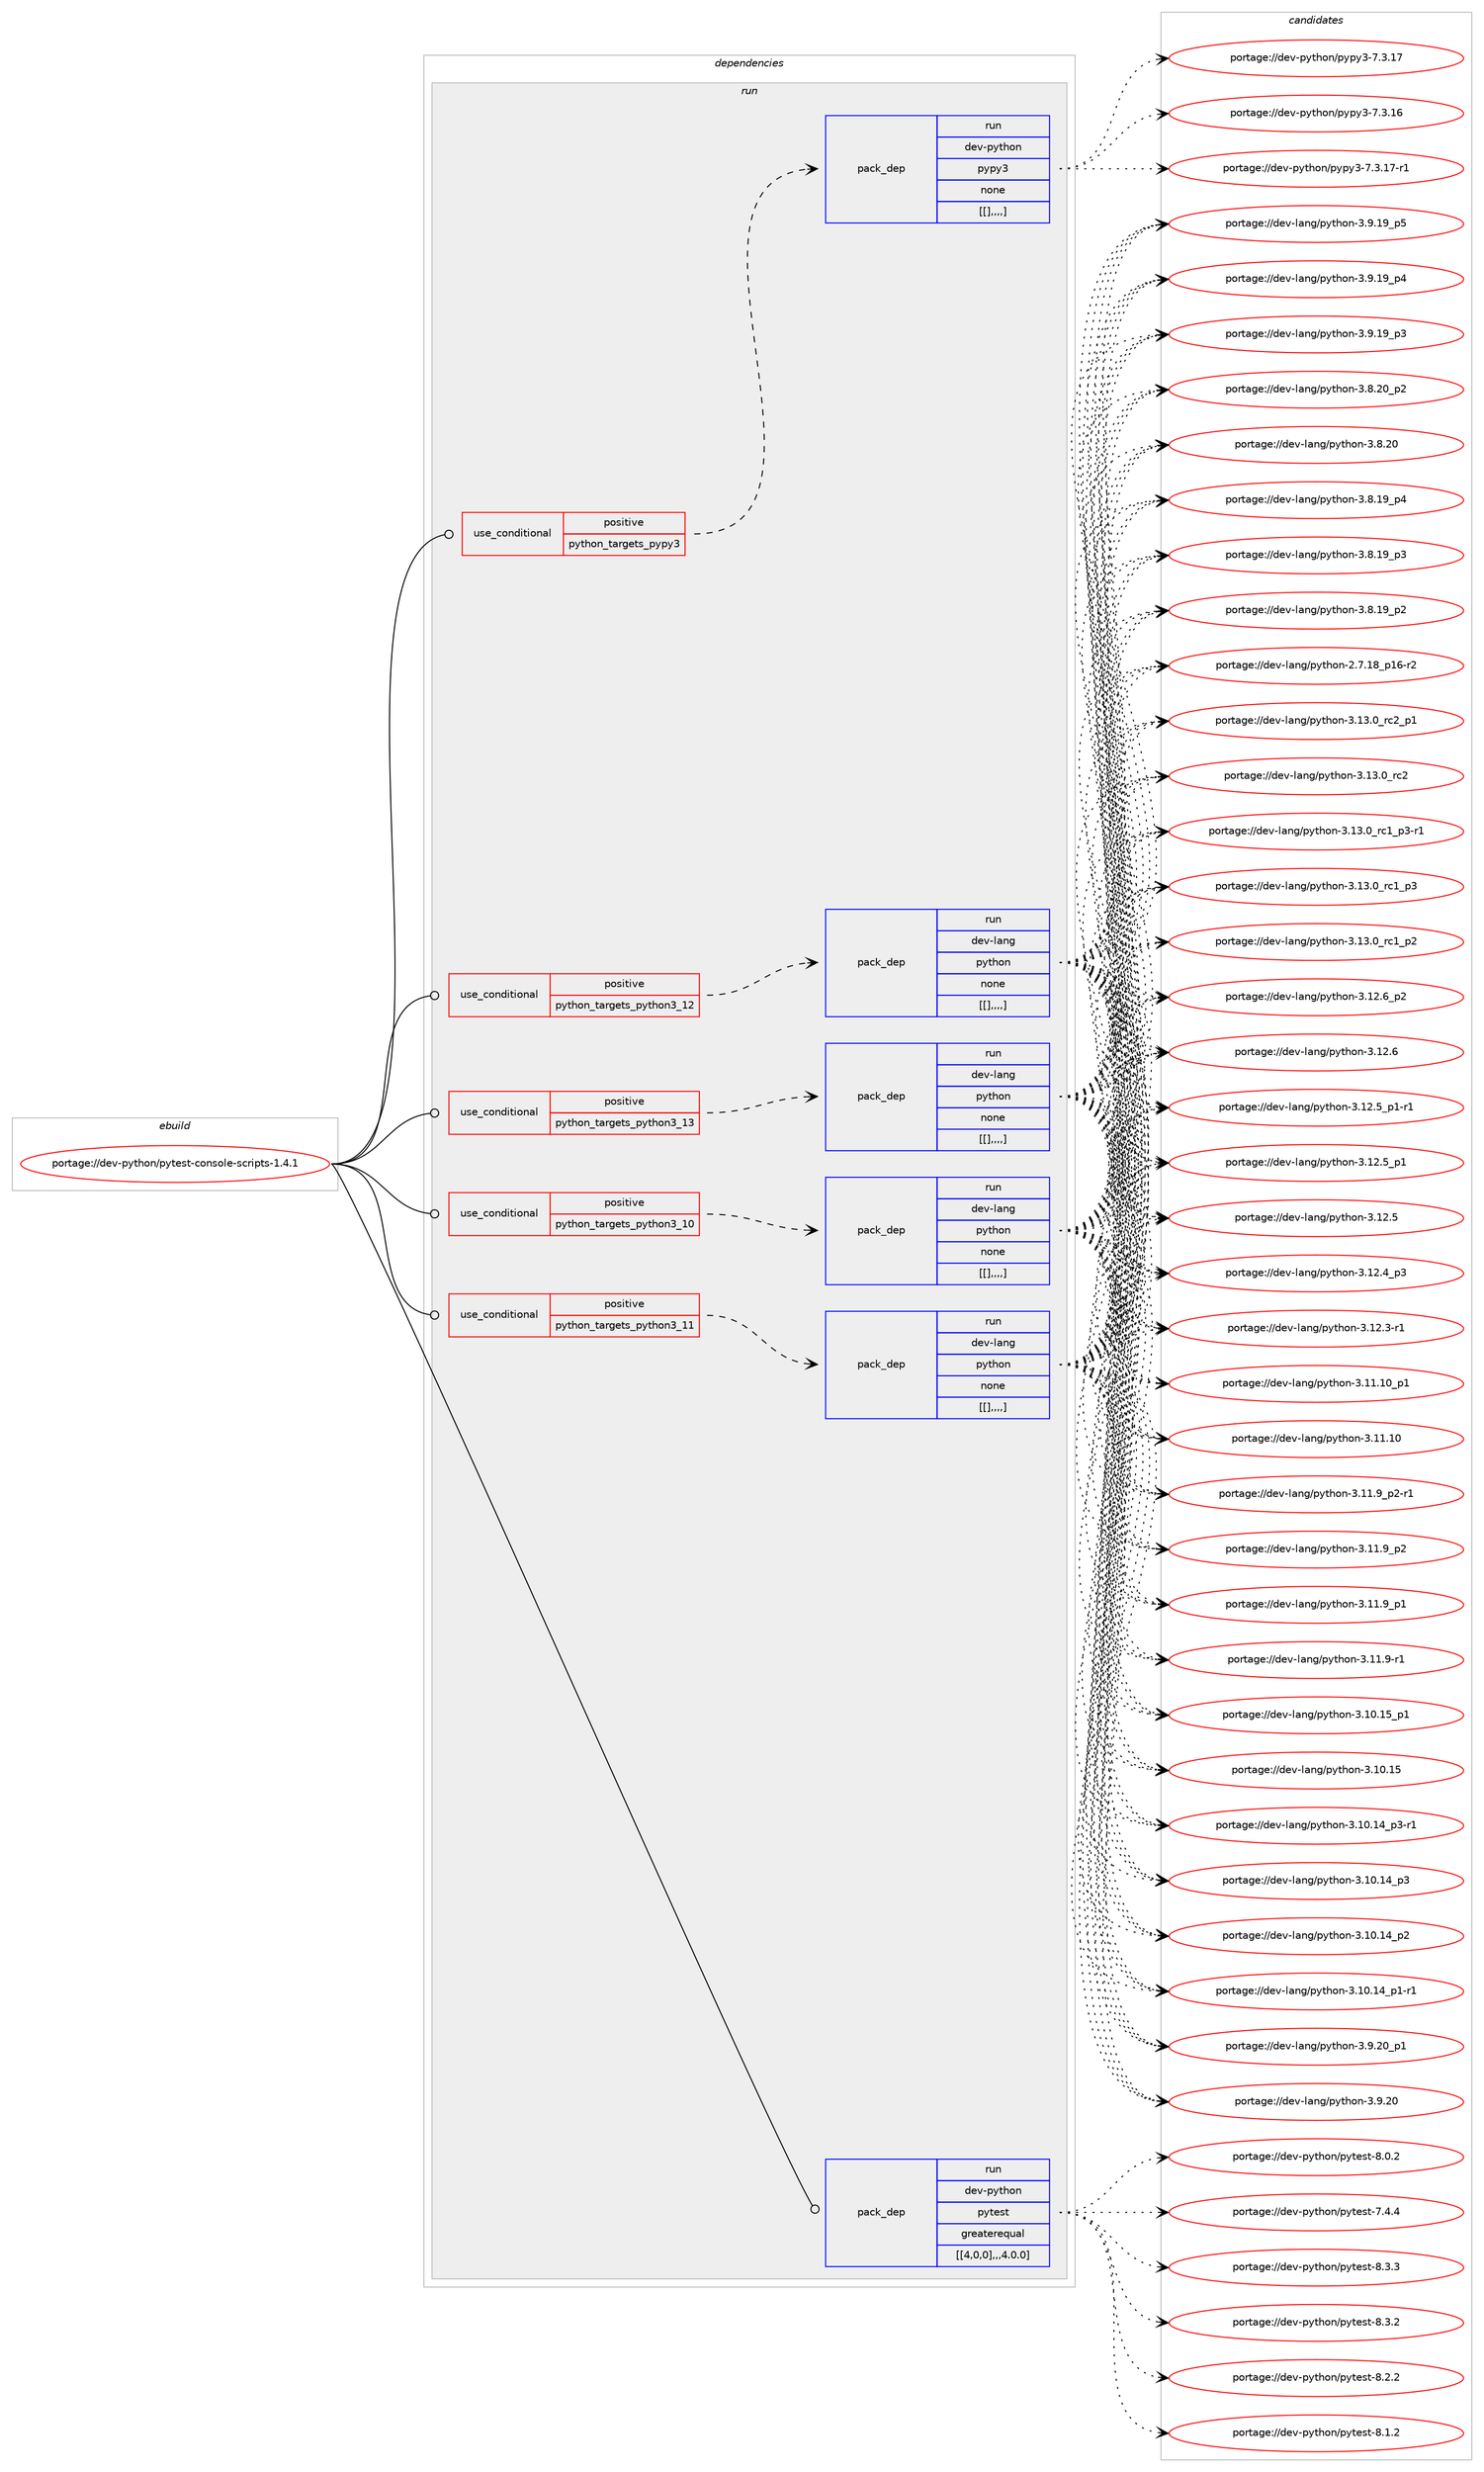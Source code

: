 digraph prolog {

# *************
# Graph options
# *************

newrank=true;
concentrate=true;
compound=true;
graph [rankdir=LR,fontname=Helvetica,fontsize=10,ranksep=1.5];#, ranksep=2.5, nodesep=0.2];
edge  [arrowhead=vee];
node  [fontname=Helvetica,fontsize=10];

# **********
# The ebuild
# **********

subgraph cluster_leftcol {
color=gray;
label=<<i>ebuild</i>>;
id [label="portage://dev-python/pytest-console-scripts-1.4.1", color=red, width=4, href="../dev-python/pytest-console-scripts-1.4.1.svg"];
}

# ****************
# The dependencies
# ****************

subgraph cluster_midcol {
color=gray;
label=<<i>dependencies</i>>;
subgraph cluster_compile {
fillcolor="#eeeeee";
style=filled;
label=<<i>compile</i>>;
}
subgraph cluster_compileandrun {
fillcolor="#eeeeee";
style=filled;
label=<<i>compile and run</i>>;
}
subgraph cluster_run {
fillcolor="#eeeeee";
style=filled;
label=<<i>run</i>>;
subgraph cond39466 {
dependency161910 [label=<<TABLE BORDER="0" CELLBORDER="1" CELLSPACING="0" CELLPADDING="4"><TR><TD ROWSPAN="3" CELLPADDING="10">use_conditional</TD></TR><TR><TD>positive</TD></TR><TR><TD>python_targets_pypy3</TD></TR></TABLE>>, shape=none, color=red];
subgraph pack121191 {
dependency161911 [label=<<TABLE BORDER="0" CELLBORDER="1" CELLSPACING="0" CELLPADDING="4" WIDTH="220"><TR><TD ROWSPAN="6" CELLPADDING="30">pack_dep</TD></TR><TR><TD WIDTH="110">run</TD></TR><TR><TD>dev-python</TD></TR><TR><TD>pypy3</TD></TR><TR><TD>none</TD></TR><TR><TD>[[],,,,]</TD></TR></TABLE>>, shape=none, color=blue];
}
dependency161910:e -> dependency161911:w [weight=20,style="dashed",arrowhead="vee"];
}
id:e -> dependency161910:w [weight=20,style="solid",arrowhead="odot"];
subgraph cond39467 {
dependency161912 [label=<<TABLE BORDER="0" CELLBORDER="1" CELLSPACING="0" CELLPADDING="4"><TR><TD ROWSPAN="3" CELLPADDING="10">use_conditional</TD></TR><TR><TD>positive</TD></TR><TR><TD>python_targets_python3_10</TD></TR></TABLE>>, shape=none, color=red];
subgraph pack121192 {
dependency161913 [label=<<TABLE BORDER="0" CELLBORDER="1" CELLSPACING="0" CELLPADDING="4" WIDTH="220"><TR><TD ROWSPAN="6" CELLPADDING="30">pack_dep</TD></TR><TR><TD WIDTH="110">run</TD></TR><TR><TD>dev-lang</TD></TR><TR><TD>python</TD></TR><TR><TD>none</TD></TR><TR><TD>[[],,,,]</TD></TR></TABLE>>, shape=none, color=blue];
}
dependency161912:e -> dependency161913:w [weight=20,style="dashed",arrowhead="vee"];
}
id:e -> dependency161912:w [weight=20,style="solid",arrowhead="odot"];
subgraph cond39468 {
dependency161914 [label=<<TABLE BORDER="0" CELLBORDER="1" CELLSPACING="0" CELLPADDING="4"><TR><TD ROWSPAN="3" CELLPADDING="10">use_conditional</TD></TR><TR><TD>positive</TD></TR><TR><TD>python_targets_python3_11</TD></TR></TABLE>>, shape=none, color=red];
subgraph pack121193 {
dependency161915 [label=<<TABLE BORDER="0" CELLBORDER="1" CELLSPACING="0" CELLPADDING="4" WIDTH="220"><TR><TD ROWSPAN="6" CELLPADDING="30">pack_dep</TD></TR><TR><TD WIDTH="110">run</TD></TR><TR><TD>dev-lang</TD></TR><TR><TD>python</TD></TR><TR><TD>none</TD></TR><TR><TD>[[],,,,]</TD></TR></TABLE>>, shape=none, color=blue];
}
dependency161914:e -> dependency161915:w [weight=20,style="dashed",arrowhead="vee"];
}
id:e -> dependency161914:w [weight=20,style="solid",arrowhead="odot"];
subgraph cond39469 {
dependency161916 [label=<<TABLE BORDER="0" CELLBORDER="1" CELLSPACING="0" CELLPADDING="4"><TR><TD ROWSPAN="3" CELLPADDING="10">use_conditional</TD></TR><TR><TD>positive</TD></TR><TR><TD>python_targets_python3_12</TD></TR></TABLE>>, shape=none, color=red];
subgraph pack121194 {
dependency161917 [label=<<TABLE BORDER="0" CELLBORDER="1" CELLSPACING="0" CELLPADDING="4" WIDTH="220"><TR><TD ROWSPAN="6" CELLPADDING="30">pack_dep</TD></TR><TR><TD WIDTH="110">run</TD></TR><TR><TD>dev-lang</TD></TR><TR><TD>python</TD></TR><TR><TD>none</TD></TR><TR><TD>[[],,,,]</TD></TR></TABLE>>, shape=none, color=blue];
}
dependency161916:e -> dependency161917:w [weight=20,style="dashed",arrowhead="vee"];
}
id:e -> dependency161916:w [weight=20,style="solid",arrowhead="odot"];
subgraph cond39470 {
dependency161918 [label=<<TABLE BORDER="0" CELLBORDER="1" CELLSPACING="0" CELLPADDING="4"><TR><TD ROWSPAN="3" CELLPADDING="10">use_conditional</TD></TR><TR><TD>positive</TD></TR><TR><TD>python_targets_python3_13</TD></TR></TABLE>>, shape=none, color=red];
subgraph pack121195 {
dependency161919 [label=<<TABLE BORDER="0" CELLBORDER="1" CELLSPACING="0" CELLPADDING="4" WIDTH="220"><TR><TD ROWSPAN="6" CELLPADDING="30">pack_dep</TD></TR><TR><TD WIDTH="110">run</TD></TR><TR><TD>dev-lang</TD></TR><TR><TD>python</TD></TR><TR><TD>none</TD></TR><TR><TD>[[],,,,]</TD></TR></TABLE>>, shape=none, color=blue];
}
dependency161918:e -> dependency161919:w [weight=20,style="dashed",arrowhead="vee"];
}
id:e -> dependency161918:w [weight=20,style="solid",arrowhead="odot"];
subgraph pack121196 {
dependency161920 [label=<<TABLE BORDER="0" CELLBORDER="1" CELLSPACING="0" CELLPADDING="4" WIDTH="220"><TR><TD ROWSPAN="6" CELLPADDING="30">pack_dep</TD></TR><TR><TD WIDTH="110">run</TD></TR><TR><TD>dev-python</TD></TR><TR><TD>pytest</TD></TR><TR><TD>greaterequal</TD></TR><TR><TD>[[4,0,0],,,4.0.0]</TD></TR></TABLE>>, shape=none, color=blue];
}
id:e -> dependency161920:w [weight=20,style="solid",arrowhead="odot"];
}
}

# **************
# The candidates
# **************

subgraph cluster_choices {
rank=same;
color=gray;
label=<<i>candidates</i>>;

subgraph choice121191 {
color=black;
nodesep=1;
choice100101118451121211161041111104711212111212151455546514649554511449 [label="portage://dev-python/pypy3-7.3.17-r1", color=red, width=4,href="../dev-python/pypy3-7.3.17-r1.svg"];
choice10010111845112121116104111110471121211121215145554651464955 [label="portage://dev-python/pypy3-7.3.17", color=red, width=4,href="../dev-python/pypy3-7.3.17.svg"];
choice10010111845112121116104111110471121211121215145554651464954 [label="portage://dev-python/pypy3-7.3.16", color=red, width=4,href="../dev-python/pypy3-7.3.16.svg"];
dependency161911:e -> choice100101118451121211161041111104711212111212151455546514649554511449:w [style=dotted,weight="100"];
dependency161911:e -> choice10010111845112121116104111110471121211121215145554651464955:w [style=dotted,weight="100"];
dependency161911:e -> choice10010111845112121116104111110471121211121215145554651464954:w [style=dotted,weight="100"];
}
subgraph choice121192 {
color=black;
nodesep=1;
choice100101118451089711010347112121116104111110455146495146489511499509511249 [label="portage://dev-lang/python-3.13.0_rc2_p1", color=red, width=4,href="../dev-lang/python-3.13.0_rc2_p1.svg"];
choice10010111845108971101034711212111610411111045514649514648951149950 [label="portage://dev-lang/python-3.13.0_rc2", color=red, width=4,href="../dev-lang/python-3.13.0_rc2.svg"];
choice1001011184510897110103471121211161041111104551464951464895114994995112514511449 [label="portage://dev-lang/python-3.13.0_rc1_p3-r1", color=red, width=4,href="../dev-lang/python-3.13.0_rc1_p3-r1.svg"];
choice100101118451089711010347112121116104111110455146495146489511499499511251 [label="portage://dev-lang/python-3.13.0_rc1_p3", color=red, width=4,href="../dev-lang/python-3.13.0_rc1_p3.svg"];
choice100101118451089711010347112121116104111110455146495146489511499499511250 [label="portage://dev-lang/python-3.13.0_rc1_p2", color=red, width=4,href="../dev-lang/python-3.13.0_rc1_p2.svg"];
choice100101118451089711010347112121116104111110455146495046549511250 [label="portage://dev-lang/python-3.12.6_p2", color=red, width=4,href="../dev-lang/python-3.12.6_p2.svg"];
choice10010111845108971101034711212111610411111045514649504654 [label="portage://dev-lang/python-3.12.6", color=red, width=4,href="../dev-lang/python-3.12.6.svg"];
choice1001011184510897110103471121211161041111104551464950465395112494511449 [label="portage://dev-lang/python-3.12.5_p1-r1", color=red, width=4,href="../dev-lang/python-3.12.5_p1-r1.svg"];
choice100101118451089711010347112121116104111110455146495046539511249 [label="portage://dev-lang/python-3.12.5_p1", color=red, width=4,href="../dev-lang/python-3.12.5_p1.svg"];
choice10010111845108971101034711212111610411111045514649504653 [label="portage://dev-lang/python-3.12.5", color=red, width=4,href="../dev-lang/python-3.12.5.svg"];
choice100101118451089711010347112121116104111110455146495046529511251 [label="portage://dev-lang/python-3.12.4_p3", color=red, width=4,href="../dev-lang/python-3.12.4_p3.svg"];
choice100101118451089711010347112121116104111110455146495046514511449 [label="portage://dev-lang/python-3.12.3-r1", color=red, width=4,href="../dev-lang/python-3.12.3-r1.svg"];
choice10010111845108971101034711212111610411111045514649494649489511249 [label="portage://dev-lang/python-3.11.10_p1", color=red, width=4,href="../dev-lang/python-3.11.10_p1.svg"];
choice1001011184510897110103471121211161041111104551464949464948 [label="portage://dev-lang/python-3.11.10", color=red, width=4,href="../dev-lang/python-3.11.10.svg"];
choice1001011184510897110103471121211161041111104551464949465795112504511449 [label="portage://dev-lang/python-3.11.9_p2-r1", color=red, width=4,href="../dev-lang/python-3.11.9_p2-r1.svg"];
choice100101118451089711010347112121116104111110455146494946579511250 [label="portage://dev-lang/python-3.11.9_p2", color=red, width=4,href="../dev-lang/python-3.11.9_p2.svg"];
choice100101118451089711010347112121116104111110455146494946579511249 [label="portage://dev-lang/python-3.11.9_p1", color=red, width=4,href="../dev-lang/python-3.11.9_p1.svg"];
choice100101118451089711010347112121116104111110455146494946574511449 [label="portage://dev-lang/python-3.11.9-r1", color=red, width=4,href="../dev-lang/python-3.11.9-r1.svg"];
choice10010111845108971101034711212111610411111045514649484649539511249 [label="portage://dev-lang/python-3.10.15_p1", color=red, width=4,href="../dev-lang/python-3.10.15_p1.svg"];
choice1001011184510897110103471121211161041111104551464948464953 [label="portage://dev-lang/python-3.10.15", color=red, width=4,href="../dev-lang/python-3.10.15.svg"];
choice100101118451089711010347112121116104111110455146494846495295112514511449 [label="portage://dev-lang/python-3.10.14_p3-r1", color=red, width=4,href="../dev-lang/python-3.10.14_p3-r1.svg"];
choice10010111845108971101034711212111610411111045514649484649529511251 [label="portage://dev-lang/python-3.10.14_p3", color=red, width=4,href="../dev-lang/python-3.10.14_p3.svg"];
choice10010111845108971101034711212111610411111045514649484649529511250 [label="portage://dev-lang/python-3.10.14_p2", color=red, width=4,href="../dev-lang/python-3.10.14_p2.svg"];
choice100101118451089711010347112121116104111110455146494846495295112494511449 [label="portage://dev-lang/python-3.10.14_p1-r1", color=red, width=4,href="../dev-lang/python-3.10.14_p1-r1.svg"];
choice100101118451089711010347112121116104111110455146574650489511249 [label="portage://dev-lang/python-3.9.20_p1", color=red, width=4,href="../dev-lang/python-3.9.20_p1.svg"];
choice10010111845108971101034711212111610411111045514657465048 [label="portage://dev-lang/python-3.9.20", color=red, width=4,href="../dev-lang/python-3.9.20.svg"];
choice100101118451089711010347112121116104111110455146574649579511253 [label="portage://dev-lang/python-3.9.19_p5", color=red, width=4,href="../dev-lang/python-3.9.19_p5.svg"];
choice100101118451089711010347112121116104111110455146574649579511252 [label="portage://dev-lang/python-3.9.19_p4", color=red, width=4,href="../dev-lang/python-3.9.19_p4.svg"];
choice100101118451089711010347112121116104111110455146574649579511251 [label="portage://dev-lang/python-3.9.19_p3", color=red, width=4,href="../dev-lang/python-3.9.19_p3.svg"];
choice100101118451089711010347112121116104111110455146564650489511250 [label="portage://dev-lang/python-3.8.20_p2", color=red, width=4,href="../dev-lang/python-3.8.20_p2.svg"];
choice10010111845108971101034711212111610411111045514656465048 [label="portage://dev-lang/python-3.8.20", color=red, width=4,href="../dev-lang/python-3.8.20.svg"];
choice100101118451089711010347112121116104111110455146564649579511252 [label="portage://dev-lang/python-3.8.19_p4", color=red, width=4,href="../dev-lang/python-3.8.19_p4.svg"];
choice100101118451089711010347112121116104111110455146564649579511251 [label="portage://dev-lang/python-3.8.19_p3", color=red, width=4,href="../dev-lang/python-3.8.19_p3.svg"];
choice100101118451089711010347112121116104111110455146564649579511250 [label="portage://dev-lang/python-3.8.19_p2", color=red, width=4,href="../dev-lang/python-3.8.19_p2.svg"];
choice100101118451089711010347112121116104111110455046554649569511249544511450 [label="portage://dev-lang/python-2.7.18_p16-r2", color=red, width=4,href="../dev-lang/python-2.7.18_p16-r2.svg"];
dependency161913:e -> choice100101118451089711010347112121116104111110455146495146489511499509511249:w [style=dotted,weight="100"];
dependency161913:e -> choice10010111845108971101034711212111610411111045514649514648951149950:w [style=dotted,weight="100"];
dependency161913:e -> choice1001011184510897110103471121211161041111104551464951464895114994995112514511449:w [style=dotted,weight="100"];
dependency161913:e -> choice100101118451089711010347112121116104111110455146495146489511499499511251:w [style=dotted,weight="100"];
dependency161913:e -> choice100101118451089711010347112121116104111110455146495146489511499499511250:w [style=dotted,weight="100"];
dependency161913:e -> choice100101118451089711010347112121116104111110455146495046549511250:w [style=dotted,weight="100"];
dependency161913:e -> choice10010111845108971101034711212111610411111045514649504654:w [style=dotted,weight="100"];
dependency161913:e -> choice1001011184510897110103471121211161041111104551464950465395112494511449:w [style=dotted,weight="100"];
dependency161913:e -> choice100101118451089711010347112121116104111110455146495046539511249:w [style=dotted,weight="100"];
dependency161913:e -> choice10010111845108971101034711212111610411111045514649504653:w [style=dotted,weight="100"];
dependency161913:e -> choice100101118451089711010347112121116104111110455146495046529511251:w [style=dotted,weight="100"];
dependency161913:e -> choice100101118451089711010347112121116104111110455146495046514511449:w [style=dotted,weight="100"];
dependency161913:e -> choice10010111845108971101034711212111610411111045514649494649489511249:w [style=dotted,weight="100"];
dependency161913:e -> choice1001011184510897110103471121211161041111104551464949464948:w [style=dotted,weight="100"];
dependency161913:e -> choice1001011184510897110103471121211161041111104551464949465795112504511449:w [style=dotted,weight="100"];
dependency161913:e -> choice100101118451089711010347112121116104111110455146494946579511250:w [style=dotted,weight="100"];
dependency161913:e -> choice100101118451089711010347112121116104111110455146494946579511249:w [style=dotted,weight="100"];
dependency161913:e -> choice100101118451089711010347112121116104111110455146494946574511449:w [style=dotted,weight="100"];
dependency161913:e -> choice10010111845108971101034711212111610411111045514649484649539511249:w [style=dotted,weight="100"];
dependency161913:e -> choice1001011184510897110103471121211161041111104551464948464953:w [style=dotted,weight="100"];
dependency161913:e -> choice100101118451089711010347112121116104111110455146494846495295112514511449:w [style=dotted,weight="100"];
dependency161913:e -> choice10010111845108971101034711212111610411111045514649484649529511251:w [style=dotted,weight="100"];
dependency161913:e -> choice10010111845108971101034711212111610411111045514649484649529511250:w [style=dotted,weight="100"];
dependency161913:e -> choice100101118451089711010347112121116104111110455146494846495295112494511449:w [style=dotted,weight="100"];
dependency161913:e -> choice100101118451089711010347112121116104111110455146574650489511249:w [style=dotted,weight="100"];
dependency161913:e -> choice10010111845108971101034711212111610411111045514657465048:w [style=dotted,weight="100"];
dependency161913:e -> choice100101118451089711010347112121116104111110455146574649579511253:w [style=dotted,weight="100"];
dependency161913:e -> choice100101118451089711010347112121116104111110455146574649579511252:w [style=dotted,weight="100"];
dependency161913:e -> choice100101118451089711010347112121116104111110455146574649579511251:w [style=dotted,weight="100"];
dependency161913:e -> choice100101118451089711010347112121116104111110455146564650489511250:w [style=dotted,weight="100"];
dependency161913:e -> choice10010111845108971101034711212111610411111045514656465048:w [style=dotted,weight="100"];
dependency161913:e -> choice100101118451089711010347112121116104111110455146564649579511252:w [style=dotted,weight="100"];
dependency161913:e -> choice100101118451089711010347112121116104111110455146564649579511251:w [style=dotted,weight="100"];
dependency161913:e -> choice100101118451089711010347112121116104111110455146564649579511250:w [style=dotted,weight="100"];
dependency161913:e -> choice100101118451089711010347112121116104111110455046554649569511249544511450:w [style=dotted,weight="100"];
}
subgraph choice121193 {
color=black;
nodesep=1;
choice100101118451089711010347112121116104111110455146495146489511499509511249 [label="portage://dev-lang/python-3.13.0_rc2_p1", color=red, width=4,href="../dev-lang/python-3.13.0_rc2_p1.svg"];
choice10010111845108971101034711212111610411111045514649514648951149950 [label="portage://dev-lang/python-3.13.0_rc2", color=red, width=4,href="../dev-lang/python-3.13.0_rc2.svg"];
choice1001011184510897110103471121211161041111104551464951464895114994995112514511449 [label="portage://dev-lang/python-3.13.0_rc1_p3-r1", color=red, width=4,href="../dev-lang/python-3.13.0_rc1_p3-r1.svg"];
choice100101118451089711010347112121116104111110455146495146489511499499511251 [label="portage://dev-lang/python-3.13.0_rc1_p3", color=red, width=4,href="../dev-lang/python-3.13.0_rc1_p3.svg"];
choice100101118451089711010347112121116104111110455146495146489511499499511250 [label="portage://dev-lang/python-3.13.0_rc1_p2", color=red, width=4,href="../dev-lang/python-3.13.0_rc1_p2.svg"];
choice100101118451089711010347112121116104111110455146495046549511250 [label="portage://dev-lang/python-3.12.6_p2", color=red, width=4,href="../dev-lang/python-3.12.6_p2.svg"];
choice10010111845108971101034711212111610411111045514649504654 [label="portage://dev-lang/python-3.12.6", color=red, width=4,href="../dev-lang/python-3.12.6.svg"];
choice1001011184510897110103471121211161041111104551464950465395112494511449 [label="portage://dev-lang/python-3.12.5_p1-r1", color=red, width=4,href="../dev-lang/python-3.12.5_p1-r1.svg"];
choice100101118451089711010347112121116104111110455146495046539511249 [label="portage://dev-lang/python-3.12.5_p1", color=red, width=4,href="../dev-lang/python-3.12.5_p1.svg"];
choice10010111845108971101034711212111610411111045514649504653 [label="portage://dev-lang/python-3.12.5", color=red, width=4,href="../dev-lang/python-3.12.5.svg"];
choice100101118451089711010347112121116104111110455146495046529511251 [label="portage://dev-lang/python-3.12.4_p3", color=red, width=4,href="../dev-lang/python-3.12.4_p3.svg"];
choice100101118451089711010347112121116104111110455146495046514511449 [label="portage://dev-lang/python-3.12.3-r1", color=red, width=4,href="../dev-lang/python-3.12.3-r1.svg"];
choice10010111845108971101034711212111610411111045514649494649489511249 [label="portage://dev-lang/python-3.11.10_p1", color=red, width=4,href="../dev-lang/python-3.11.10_p1.svg"];
choice1001011184510897110103471121211161041111104551464949464948 [label="portage://dev-lang/python-3.11.10", color=red, width=4,href="../dev-lang/python-3.11.10.svg"];
choice1001011184510897110103471121211161041111104551464949465795112504511449 [label="portage://dev-lang/python-3.11.9_p2-r1", color=red, width=4,href="../dev-lang/python-3.11.9_p2-r1.svg"];
choice100101118451089711010347112121116104111110455146494946579511250 [label="portage://dev-lang/python-3.11.9_p2", color=red, width=4,href="../dev-lang/python-3.11.9_p2.svg"];
choice100101118451089711010347112121116104111110455146494946579511249 [label="portage://dev-lang/python-3.11.9_p1", color=red, width=4,href="../dev-lang/python-3.11.9_p1.svg"];
choice100101118451089711010347112121116104111110455146494946574511449 [label="portage://dev-lang/python-3.11.9-r1", color=red, width=4,href="../dev-lang/python-3.11.9-r1.svg"];
choice10010111845108971101034711212111610411111045514649484649539511249 [label="portage://dev-lang/python-3.10.15_p1", color=red, width=4,href="../dev-lang/python-3.10.15_p1.svg"];
choice1001011184510897110103471121211161041111104551464948464953 [label="portage://dev-lang/python-3.10.15", color=red, width=4,href="../dev-lang/python-3.10.15.svg"];
choice100101118451089711010347112121116104111110455146494846495295112514511449 [label="portage://dev-lang/python-3.10.14_p3-r1", color=red, width=4,href="../dev-lang/python-3.10.14_p3-r1.svg"];
choice10010111845108971101034711212111610411111045514649484649529511251 [label="portage://dev-lang/python-3.10.14_p3", color=red, width=4,href="../dev-lang/python-3.10.14_p3.svg"];
choice10010111845108971101034711212111610411111045514649484649529511250 [label="portage://dev-lang/python-3.10.14_p2", color=red, width=4,href="../dev-lang/python-3.10.14_p2.svg"];
choice100101118451089711010347112121116104111110455146494846495295112494511449 [label="portage://dev-lang/python-3.10.14_p1-r1", color=red, width=4,href="../dev-lang/python-3.10.14_p1-r1.svg"];
choice100101118451089711010347112121116104111110455146574650489511249 [label="portage://dev-lang/python-3.9.20_p1", color=red, width=4,href="../dev-lang/python-3.9.20_p1.svg"];
choice10010111845108971101034711212111610411111045514657465048 [label="portage://dev-lang/python-3.9.20", color=red, width=4,href="../dev-lang/python-3.9.20.svg"];
choice100101118451089711010347112121116104111110455146574649579511253 [label="portage://dev-lang/python-3.9.19_p5", color=red, width=4,href="../dev-lang/python-3.9.19_p5.svg"];
choice100101118451089711010347112121116104111110455146574649579511252 [label="portage://dev-lang/python-3.9.19_p4", color=red, width=4,href="../dev-lang/python-3.9.19_p4.svg"];
choice100101118451089711010347112121116104111110455146574649579511251 [label="portage://dev-lang/python-3.9.19_p3", color=red, width=4,href="../dev-lang/python-3.9.19_p3.svg"];
choice100101118451089711010347112121116104111110455146564650489511250 [label="portage://dev-lang/python-3.8.20_p2", color=red, width=4,href="../dev-lang/python-3.8.20_p2.svg"];
choice10010111845108971101034711212111610411111045514656465048 [label="portage://dev-lang/python-3.8.20", color=red, width=4,href="../dev-lang/python-3.8.20.svg"];
choice100101118451089711010347112121116104111110455146564649579511252 [label="portage://dev-lang/python-3.8.19_p4", color=red, width=4,href="../dev-lang/python-3.8.19_p4.svg"];
choice100101118451089711010347112121116104111110455146564649579511251 [label="portage://dev-lang/python-3.8.19_p3", color=red, width=4,href="../dev-lang/python-3.8.19_p3.svg"];
choice100101118451089711010347112121116104111110455146564649579511250 [label="portage://dev-lang/python-3.8.19_p2", color=red, width=4,href="../dev-lang/python-3.8.19_p2.svg"];
choice100101118451089711010347112121116104111110455046554649569511249544511450 [label="portage://dev-lang/python-2.7.18_p16-r2", color=red, width=4,href="../dev-lang/python-2.7.18_p16-r2.svg"];
dependency161915:e -> choice100101118451089711010347112121116104111110455146495146489511499509511249:w [style=dotted,weight="100"];
dependency161915:e -> choice10010111845108971101034711212111610411111045514649514648951149950:w [style=dotted,weight="100"];
dependency161915:e -> choice1001011184510897110103471121211161041111104551464951464895114994995112514511449:w [style=dotted,weight="100"];
dependency161915:e -> choice100101118451089711010347112121116104111110455146495146489511499499511251:w [style=dotted,weight="100"];
dependency161915:e -> choice100101118451089711010347112121116104111110455146495146489511499499511250:w [style=dotted,weight="100"];
dependency161915:e -> choice100101118451089711010347112121116104111110455146495046549511250:w [style=dotted,weight="100"];
dependency161915:e -> choice10010111845108971101034711212111610411111045514649504654:w [style=dotted,weight="100"];
dependency161915:e -> choice1001011184510897110103471121211161041111104551464950465395112494511449:w [style=dotted,weight="100"];
dependency161915:e -> choice100101118451089711010347112121116104111110455146495046539511249:w [style=dotted,weight="100"];
dependency161915:e -> choice10010111845108971101034711212111610411111045514649504653:w [style=dotted,weight="100"];
dependency161915:e -> choice100101118451089711010347112121116104111110455146495046529511251:w [style=dotted,weight="100"];
dependency161915:e -> choice100101118451089711010347112121116104111110455146495046514511449:w [style=dotted,weight="100"];
dependency161915:e -> choice10010111845108971101034711212111610411111045514649494649489511249:w [style=dotted,weight="100"];
dependency161915:e -> choice1001011184510897110103471121211161041111104551464949464948:w [style=dotted,weight="100"];
dependency161915:e -> choice1001011184510897110103471121211161041111104551464949465795112504511449:w [style=dotted,weight="100"];
dependency161915:e -> choice100101118451089711010347112121116104111110455146494946579511250:w [style=dotted,weight="100"];
dependency161915:e -> choice100101118451089711010347112121116104111110455146494946579511249:w [style=dotted,weight="100"];
dependency161915:e -> choice100101118451089711010347112121116104111110455146494946574511449:w [style=dotted,weight="100"];
dependency161915:e -> choice10010111845108971101034711212111610411111045514649484649539511249:w [style=dotted,weight="100"];
dependency161915:e -> choice1001011184510897110103471121211161041111104551464948464953:w [style=dotted,weight="100"];
dependency161915:e -> choice100101118451089711010347112121116104111110455146494846495295112514511449:w [style=dotted,weight="100"];
dependency161915:e -> choice10010111845108971101034711212111610411111045514649484649529511251:w [style=dotted,weight="100"];
dependency161915:e -> choice10010111845108971101034711212111610411111045514649484649529511250:w [style=dotted,weight="100"];
dependency161915:e -> choice100101118451089711010347112121116104111110455146494846495295112494511449:w [style=dotted,weight="100"];
dependency161915:e -> choice100101118451089711010347112121116104111110455146574650489511249:w [style=dotted,weight="100"];
dependency161915:e -> choice10010111845108971101034711212111610411111045514657465048:w [style=dotted,weight="100"];
dependency161915:e -> choice100101118451089711010347112121116104111110455146574649579511253:w [style=dotted,weight="100"];
dependency161915:e -> choice100101118451089711010347112121116104111110455146574649579511252:w [style=dotted,weight="100"];
dependency161915:e -> choice100101118451089711010347112121116104111110455146574649579511251:w [style=dotted,weight="100"];
dependency161915:e -> choice100101118451089711010347112121116104111110455146564650489511250:w [style=dotted,weight="100"];
dependency161915:e -> choice10010111845108971101034711212111610411111045514656465048:w [style=dotted,weight="100"];
dependency161915:e -> choice100101118451089711010347112121116104111110455146564649579511252:w [style=dotted,weight="100"];
dependency161915:e -> choice100101118451089711010347112121116104111110455146564649579511251:w [style=dotted,weight="100"];
dependency161915:e -> choice100101118451089711010347112121116104111110455146564649579511250:w [style=dotted,weight="100"];
dependency161915:e -> choice100101118451089711010347112121116104111110455046554649569511249544511450:w [style=dotted,weight="100"];
}
subgraph choice121194 {
color=black;
nodesep=1;
choice100101118451089711010347112121116104111110455146495146489511499509511249 [label="portage://dev-lang/python-3.13.0_rc2_p1", color=red, width=4,href="../dev-lang/python-3.13.0_rc2_p1.svg"];
choice10010111845108971101034711212111610411111045514649514648951149950 [label="portage://dev-lang/python-3.13.0_rc2", color=red, width=4,href="../dev-lang/python-3.13.0_rc2.svg"];
choice1001011184510897110103471121211161041111104551464951464895114994995112514511449 [label="portage://dev-lang/python-3.13.0_rc1_p3-r1", color=red, width=4,href="../dev-lang/python-3.13.0_rc1_p3-r1.svg"];
choice100101118451089711010347112121116104111110455146495146489511499499511251 [label="portage://dev-lang/python-3.13.0_rc1_p3", color=red, width=4,href="../dev-lang/python-3.13.0_rc1_p3.svg"];
choice100101118451089711010347112121116104111110455146495146489511499499511250 [label="portage://dev-lang/python-3.13.0_rc1_p2", color=red, width=4,href="../dev-lang/python-3.13.0_rc1_p2.svg"];
choice100101118451089711010347112121116104111110455146495046549511250 [label="portage://dev-lang/python-3.12.6_p2", color=red, width=4,href="../dev-lang/python-3.12.6_p2.svg"];
choice10010111845108971101034711212111610411111045514649504654 [label="portage://dev-lang/python-3.12.6", color=red, width=4,href="../dev-lang/python-3.12.6.svg"];
choice1001011184510897110103471121211161041111104551464950465395112494511449 [label="portage://dev-lang/python-3.12.5_p1-r1", color=red, width=4,href="../dev-lang/python-3.12.5_p1-r1.svg"];
choice100101118451089711010347112121116104111110455146495046539511249 [label="portage://dev-lang/python-3.12.5_p1", color=red, width=4,href="../dev-lang/python-3.12.5_p1.svg"];
choice10010111845108971101034711212111610411111045514649504653 [label="portage://dev-lang/python-3.12.5", color=red, width=4,href="../dev-lang/python-3.12.5.svg"];
choice100101118451089711010347112121116104111110455146495046529511251 [label="portage://dev-lang/python-3.12.4_p3", color=red, width=4,href="../dev-lang/python-3.12.4_p3.svg"];
choice100101118451089711010347112121116104111110455146495046514511449 [label="portage://dev-lang/python-3.12.3-r1", color=red, width=4,href="../dev-lang/python-3.12.3-r1.svg"];
choice10010111845108971101034711212111610411111045514649494649489511249 [label="portage://dev-lang/python-3.11.10_p1", color=red, width=4,href="../dev-lang/python-3.11.10_p1.svg"];
choice1001011184510897110103471121211161041111104551464949464948 [label="portage://dev-lang/python-3.11.10", color=red, width=4,href="../dev-lang/python-3.11.10.svg"];
choice1001011184510897110103471121211161041111104551464949465795112504511449 [label="portage://dev-lang/python-3.11.9_p2-r1", color=red, width=4,href="../dev-lang/python-3.11.9_p2-r1.svg"];
choice100101118451089711010347112121116104111110455146494946579511250 [label="portage://dev-lang/python-3.11.9_p2", color=red, width=4,href="../dev-lang/python-3.11.9_p2.svg"];
choice100101118451089711010347112121116104111110455146494946579511249 [label="portage://dev-lang/python-3.11.9_p1", color=red, width=4,href="../dev-lang/python-3.11.9_p1.svg"];
choice100101118451089711010347112121116104111110455146494946574511449 [label="portage://dev-lang/python-3.11.9-r1", color=red, width=4,href="../dev-lang/python-3.11.9-r1.svg"];
choice10010111845108971101034711212111610411111045514649484649539511249 [label="portage://dev-lang/python-3.10.15_p1", color=red, width=4,href="../dev-lang/python-3.10.15_p1.svg"];
choice1001011184510897110103471121211161041111104551464948464953 [label="portage://dev-lang/python-3.10.15", color=red, width=4,href="../dev-lang/python-3.10.15.svg"];
choice100101118451089711010347112121116104111110455146494846495295112514511449 [label="portage://dev-lang/python-3.10.14_p3-r1", color=red, width=4,href="../dev-lang/python-3.10.14_p3-r1.svg"];
choice10010111845108971101034711212111610411111045514649484649529511251 [label="portage://dev-lang/python-3.10.14_p3", color=red, width=4,href="../dev-lang/python-3.10.14_p3.svg"];
choice10010111845108971101034711212111610411111045514649484649529511250 [label="portage://dev-lang/python-3.10.14_p2", color=red, width=4,href="../dev-lang/python-3.10.14_p2.svg"];
choice100101118451089711010347112121116104111110455146494846495295112494511449 [label="portage://dev-lang/python-3.10.14_p1-r1", color=red, width=4,href="../dev-lang/python-3.10.14_p1-r1.svg"];
choice100101118451089711010347112121116104111110455146574650489511249 [label="portage://dev-lang/python-3.9.20_p1", color=red, width=4,href="../dev-lang/python-3.9.20_p1.svg"];
choice10010111845108971101034711212111610411111045514657465048 [label="portage://dev-lang/python-3.9.20", color=red, width=4,href="../dev-lang/python-3.9.20.svg"];
choice100101118451089711010347112121116104111110455146574649579511253 [label="portage://dev-lang/python-3.9.19_p5", color=red, width=4,href="../dev-lang/python-3.9.19_p5.svg"];
choice100101118451089711010347112121116104111110455146574649579511252 [label="portage://dev-lang/python-3.9.19_p4", color=red, width=4,href="../dev-lang/python-3.9.19_p4.svg"];
choice100101118451089711010347112121116104111110455146574649579511251 [label="portage://dev-lang/python-3.9.19_p3", color=red, width=4,href="../dev-lang/python-3.9.19_p3.svg"];
choice100101118451089711010347112121116104111110455146564650489511250 [label="portage://dev-lang/python-3.8.20_p2", color=red, width=4,href="../dev-lang/python-3.8.20_p2.svg"];
choice10010111845108971101034711212111610411111045514656465048 [label="portage://dev-lang/python-3.8.20", color=red, width=4,href="../dev-lang/python-3.8.20.svg"];
choice100101118451089711010347112121116104111110455146564649579511252 [label="portage://dev-lang/python-3.8.19_p4", color=red, width=4,href="../dev-lang/python-3.8.19_p4.svg"];
choice100101118451089711010347112121116104111110455146564649579511251 [label="portage://dev-lang/python-3.8.19_p3", color=red, width=4,href="../dev-lang/python-3.8.19_p3.svg"];
choice100101118451089711010347112121116104111110455146564649579511250 [label="portage://dev-lang/python-3.8.19_p2", color=red, width=4,href="../dev-lang/python-3.8.19_p2.svg"];
choice100101118451089711010347112121116104111110455046554649569511249544511450 [label="portage://dev-lang/python-2.7.18_p16-r2", color=red, width=4,href="../dev-lang/python-2.7.18_p16-r2.svg"];
dependency161917:e -> choice100101118451089711010347112121116104111110455146495146489511499509511249:w [style=dotted,weight="100"];
dependency161917:e -> choice10010111845108971101034711212111610411111045514649514648951149950:w [style=dotted,weight="100"];
dependency161917:e -> choice1001011184510897110103471121211161041111104551464951464895114994995112514511449:w [style=dotted,weight="100"];
dependency161917:e -> choice100101118451089711010347112121116104111110455146495146489511499499511251:w [style=dotted,weight="100"];
dependency161917:e -> choice100101118451089711010347112121116104111110455146495146489511499499511250:w [style=dotted,weight="100"];
dependency161917:e -> choice100101118451089711010347112121116104111110455146495046549511250:w [style=dotted,weight="100"];
dependency161917:e -> choice10010111845108971101034711212111610411111045514649504654:w [style=dotted,weight="100"];
dependency161917:e -> choice1001011184510897110103471121211161041111104551464950465395112494511449:w [style=dotted,weight="100"];
dependency161917:e -> choice100101118451089711010347112121116104111110455146495046539511249:w [style=dotted,weight="100"];
dependency161917:e -> choice10010111845108971101034711212111610411111045514649504653:w [style=dotted,weight="100"];
dependency161917:e -> choice100101118451089711010347112121116104111110455146495046529511251:w [style=dotted,weight="100"];
dependency161917:e -> choice100101118451089711010347112121116104111110455146495046514511449:w [style=dotted,weight="100"];
dependency161917:e -> choice10010111845108971101034711212111610411111045514649494649489511249:w [style=dotted,weight="100"];
dependency161917:e -> choice1001011184510897110103471121211161041111104551464949464948:w [style=dotted,weight="100"];
dependency161917:e -> choice1001011184510897110103471121211161041111104551464949465795112504511449:w [style=dotted,weight="100"];
dependency161917:e -> choice100101118451089711010347112121116104111110455146494946579511250:w [style=dotted,weight="100"];
dependency161917:e -> choice100101118451089711010347112121116104111110455146494946579511249:w [style=dotted,weight="100"];
dependency161917:e -> choice100101118451089711010347112121116104111110455146494946574511449:w [style=dotted,weight="100"];
dependency161917:e -> choice10010111845108971101034711212111610411111045514649484649539511249:w [style=dotted,weight="100"];
dependency161917:e -> choice1001011184510897110103471121211161041111104551464948464953:w [style=dotted,weight="100"];
dependency161917:e -> choice100101118451089711010347112121116104111110455146494846495295112514511449:w [style=dotted,weight="100"];
dependency161917:e -> choice10010111845108971101034711212111610411111045514649484649529511251:w [style=dotted,weight="100"];
dependency161917:e -> choice10010111845108971101034711212111610411111045514649484649529511250:w [style=dotted,weight="100"];
dependency161917:e -> choice100101118451089711010347112121116104111110455146494846495295112494511449:w [style=dotted,weight="100"];
dependency161917:e -> choice100101118451089711010347112121116104111110455146574650489511249:w [style=dotted,weight="100"];
dependency161917:e -> choice10010111845108971101034711212111610411111045514657465048:w [style=dotted,weight="100"];
dependency161917:e -> choice100101118451089711010347112121116104111110455146574649579511253:w [style=dotted,weight="100"];
dependency161917:e -> choice100101118451089711010347112121116104111110455146574649579511252:w [style=dotted,weight="100"];
dependency161917:e -> choice100101118451089711010347112121116104111110455146574649579511251:w [style=dotted,weight="100"];
dependency161917:e -> choice100101118451089711010347112121116104111110455146564650489511250:w [style=dotted,weight="100"];
dependency161917:e -> choice10010111845108971101034711212111610411111045514656465048:w [style=dotted,weight="100"];
dependency161917:e -> choice100101118451089711010347112121116104111110455146564649579511252:w [style=dotted,weight="100"];
dependency161917:e -> choice100101118451089711010347112121116104111110455146564649579511251:w [style=dotted,weight="100"];
dependency161917:e -> choice100101118451089711010347112121116104111110455146564649579511250:w [style=dotted,weight="100"];
dependency161917:e -> choice100101118451089711010347112121116104111110455046554649569511249544511450:w [style=dotted,weight="100"];
}
subgraph choice121195 {
color=black;
nodesep=1;
choice100101118451089711010347112121116104111110455146495146489511499509511249 [label="portage://dev-lang/python-3.13.0_rc2_p1", color=red, width=4,href="../dev-lang/python-3.13.0_rc2_p1.svg"];
choice10010111845108971101034711212111610411111045514649514648951149950 [label="portage://dev-lang/python-3.13.0_rc2", color=red, width=4,href="../dev-lang/python-3.13.0_rc2.svg"];
choice1001011184510897110103471121211161041111104551464951464895114994995112514511449 [label="portage://dev-lang/python-3.13.0_rc1_p3-r1", color=red, width=4,href="../dev-lang/python-3.13.0_rc1_p3-r1.svg"];
choice100101118451089711010347112121116104111110455146495146489511499499511251 [label="portage://dev-lang/python-3.13.0_rc1_p3", color=red, width=4,href="../dev-lang/python-3.13.0_rc1_p3.svg"];
choice100101118451089711010347112121116104111110455146495146489511499499511250 [label="portage://dev-lang/python-3.13.0_rc1_p2", color=red, width=4,href="../dev-lang/python-3.13.0_rc1_p2.svg"];
choice100101118451089711010347112121116104111110455146495046549511250 [label="portage://dev-lang/python-3.12.6_p2", color=red, width=4,href="../dev-lang/python-3.12.6_p2.svg"];
choice10010111845108971101034711212111610411111045514649504654 [label="portage://dev-lang/python-3.12.6", color=red, width=4,href="../dev-lang/python-3.12.6.svg"];
choice1001011184510897110103471121211161041111104551464950465395112494511449 [label="portage://dev-lang/python-3.12.5_p1-r1", color=red, width=4,href="../dev-lang/python-3.12.5_p1-r1.svg"];
choice100101118451089711010347112121116104111110455146495046539511249 [label="portage://dev-lang/python-3.12.5_p1", color=red, width=4,href="../dev-lang/python-3.12.5_p1.svg"];
choice10010111845108971101034711212111610411111045514649504653 [label="portage://dev-lang/python-3.12.5", color=red, width=4,href="../dev-lang/python-3.12.5.svg"];
choice100101118451089711010347112121116104111110455146495046529511251 [label="portage://dev-lang/python-3.12.4_p3", color=red, width=4,href="../dev-lang/python-3.12.4_p3.svg"];
choice100101118451089711010347112121116104111110455146495046514511449 [label="portage://dev-lang/python-3.12.3-r1", color=red, width=4,href="../dev-lang/python-3.12.3-r1.svg"];
choice10010111845108971101034711212111610411111045514649494649489511249 [label="portage://dev-lang/python-3.11.10_p1", color=red, width=4,href="../dev-lang/python-3.11.10_p1.svg"];
choice1001011184510897110103471121211161041111104551464949464948 [label="portage://dev-lang/python-3.11.10", color=red, width=4,href="../dev-lang/python-3.11.10.svg"];
choice1001011184510897110103471121211161041111104551464949465795112504511449 [label="portage://dev-lang/python-3.11.9_p2-r1", color=red, width=4,href="../dev-lang/python-3.11.9_p2-r1.svg"];
choice100101118451089711010347112121116104111110455146494946579511250 [label="portage://dev-lang/python-3.11.9_p2", color=red, width=4,href="../dev-lang/python-3.11.9_p2.svg"];
choice100101118451089711010347112121116104111110455146494946579511249 [label="portage://dev-lang/python-3.11.9_p1", color=red, width=4,href="../dev-lang/python-3.11.9_p1.svg"];
choice100101118451089711010347112121116104111110455146494946574511449 [label="portage://dev-lang/python-3.11.9-r1", color=red, width=4,href="../dev-lang/python-3.11.9-r1.svg"];
choice10010111845108971101034711212111610411111045514649484649539511249 [label="portage://dev-lang/python-3.10.15_p1", color=red, width=4,href="../dev-lang/python-3.10.15_p1.svg"];
choice1001011184510897110103471121211161041111104551464948464953 [label="portage://dev-lang/python-3.10.15", color=red, width=4,href="../dev-lang/python-3.10.15.svg"];
choice100101118451089711010347112121116104111110455146494846495295112514511449 [label="portage://dev-lang/python-3.10.14_p3-r1", color=red, width=4,href="../dev-lang/python-3.10.14_p3-r1.svg"];
choice10010111845108971101034711212111610411111045514649484649529511251 [label="portage://dev-lang/python-3.10.14_p3", color=red, width=4,href="../dev-lang/python-3.10.14_p3.svg"];
choice10010111845108971101034711212111610411111045514649484649529511250 [label="portage://dev-lang/python-3.10.14_p2", color=red, width=4,href="../dev-lang/python-3.10.14_p2.svg"];
choice100101118451089711010347112121116104111110455146494846495295112494511449 [label="portage://dev-lang/python-3.10.14_p1-r1", color=red, width=4,href="../dev-lang/python-3.10.14_p1-r1.svg"];
choice100101118451089711010347112121116104111110455146574650489511249 [label="portage://dev-lang/python-3.9.20_p1", color=red, width=4,href="../dev-lang/python-3.9.20_p1.svg"];
choice10010111845108971101034711212111610411111045514657465048 [label="portage://dev-lang/python-3.9.20", color=red, width=4,href="../dev-lang/python-3.9.20.svg"];
choice100101118451089711010347112121116104111110455146574649579511253 [label="portage://dev-lang/python-3.9.19_p5", color=red, width=4,href="../dev-lang/python-3.9.19_p5.svg"];
choice100101118451089711010347112121116104111110455146574649579511252 [label="portage://dev-lang/python-3.9.19_p4", color=red, width=4,href="../dev-lang/python-3.9.19_p4.svg"];
choice100101118451089711010347112121116104111110455146574649579511251 [label="portage://dev-lang/python-3.9.19_p3", color=red, width=4,href="../dev-lang/python-3.9.19_p3.svg"];
choice100101118451089711010347112121116104111110455146564650489511250 [label="portage://dev-lang/python-3.8.20_p2", color=red, width=4,href="../dev-lang/python-3.8.20_p2.svg"];
choice10010111845108971101034711212111610411111045514656465048 [label="portage://dev-lang/python-3.8.20", color=red, width=4,href="../dev-lang/python-3.8.20.svg"];
choice100101118451089711010347112121116104111110455146564649579511252 [label="portage://dev-lang/python-3.8.19_p4", color=red, width=4,href="../dev-lang/python-3.8.19_p4.svg"];
choice100101118451089711010347112121116104111110455146564649579511251 [label="portage://dev-lang/python-3.8.19_p3", color=red, width=4,href="../dev-lang/python-3.8.19_p3.svg"];
choice100101118451089711010347112121116104111110455146564649579511250 [label="portage://dev-lang/python-3.8.19_p2", color=red, width=4,href="../dev-lang/python-3.8.19_p2.svg"];
choice100101118451089711010347112121116104111110455046554649569511249544511450 [label="portage://dev-lang/python-2.7.18_p16-r2", color=red, width=4,href="../dev-lang/python-2.7.18_p16-r2.svg"];
dependency161919:e -> choice100101118451089711010347112121116104111110455146495146489511499509511249:w [style=dotted,weight="100"];
dependency161919:e -> choice10010111845108971101034711212111610411111045514649514648951149950:w [style=dotted,weight="100"];
dependency161919:e -> choice1001011184510897110103471121211161041111104551464951464895114994995112514511449:w [style=dotted,weight="100"];
dependency161919:e -> choice100101118451089711010347112121116104111110455146495146489511499499511251:w [style=dotted,weight="100"];
dependency161919:e -> choice100101118451089711010347112121116104111110455146495146489511499499511250:w [style=dotted,weight="100"];
dependency161919:e -> choice100101118451089711010347112121116104111110455146495046549511250:w [style=dotted,weight="100"];
dependency161919:e -> choice10010111845108971101034711212111610411111045514649504654:w [style=dotted,weight="100"];
dependency161919:e -> choice1001011184510897110103471121211161041111104551464950465395112494511449:w [style=dotted,weight="100"];
dependency161919:e -> choice100101118451089711010347112121116104111110455146495046539511249:w [style=dotted,weight="100"];
dependency161919:e -> choice10010111845108971101034711212111610411111045514649504653:w [style=dotted,weight="100"];
dependency161919:e -> choice100101118451089711010347112121116104111110455146495046529511251:w [style=dotted,weight="100"];
dependency161919:e -> choice100101118451089711010347112121116104111110455146495046514511449:w [style=dotted,weight="100"];
dependency161919:e -> choice10010111845108971101034711212111610411111045514649494649489511249:w [style=dotted,weight="100"];
dependency161919:e -> choice1001011184510897110103471121211161041111104551464949464948:w [style=dotted,weight="100"];
dependency161919:e -> choice1001011184510897110103471121211161041111104551464949465795112504511449:w [style=dotted,weight="100"];
dependency161919:e -> choice100101118451089711010347112121116104111110455146494946579511250:w [style=dotted,weight="100"];
dependency161919:e -> choice100101118451089711010347112121116104111110455146494946579511249:w [style=dotted,weight="100"];
dependency161919:e -> choice100101118451089711010347112121116104111110455146494946574511449:w [style=dotted,weight="100"];
dependency161919:e -> choice10010111845108971101034711212111610411111045514649484649539511249:w [style=dotted,weight="100"];
dependency161919:e -> choice1001011184510897110103471121211161041111104551464948464953:w [style=dotted,weight="100"];
dependency161919:e -> choice100101118451089711010347112121116104111110455146494846495295112514511449:w [style=dotted,weight="100"];
dependency161919:e -> choice10010111845108971101034711212111610411111045514649484649529511251:w [style=dotted,weight="100"];
dependency161919:e -> choice10010111845108971101034711212111610411111045514649484649529511250:w [style=dotted,weight="100"];
dependency161919:e -> choice100101118451089711010347112121116104111110455146494846495295112494511449:w [style=dotted,weight="100"];
dependency161919:e -> choice100101118451089711010347112121116104111110455146574650489511249:w [style=dotted,weight="100"];
dependency161919:e -> choice10010111845108971101034711212111610411111045514657465048:w [style=dotted,weight="100"];
dependency161919:e -> choice100101118451089711010347112121116104111110455146574649579511253:w [style=dotted,weight="100"];
dependency161919:e -> choice100101118451089711010347112121116104111110455146574649579511252:w [style=dotted,weight="100"];
dependency161919:e -> choice100101118451089711010347112121116104111110455146574649579511251:w [style=dotted,weight="100"];
dependency161919:e -> choice100101118451089711010347112121116104111110455146564650489511250:w [style=dotted,weight="100"];
dependency161919:e -> choice10010111845108971101034711212111610411111045514656465048:w [style=dotted,weight="100"];
dependency161919:e -> choice100101118451089711010347112121116104111110455146564649579511252:w [style=dotted,weight="100"];
dependency161919:e -> choice100101118451089711010347112121116104111110455146564649579511251:w [style=dotted,weight="100"];
dependency161919:e -> choice100101118451089711010347112121116104111110455146564649579511250:w [style=dotted,weight="100"];
dependency161919:e -> choice100101118451089711010347112121116104111110455046554649569511249544511450:w [style=dotted,weight="100"];
}
subgraph choice121196 {
color=black;
nodesep=1;
choice1001011184511212111610411111047112121116101115116455646514651 [label="portage://dev-python/pytest-8.3.3", color=red, width=4,href="../dev-python/pytest-8.3.3.svg"];
choice1001011184511212111610411111047112121116101115116455646514650 [label="portage://dev-python/pytest-8.3.2", color=red, width=4,href="../dev-python/pytest-8.3.2.svg"];
choice1001011184511212111610411111047112121116101115116455646504650 [label="portage://dev-python/pytest-8.2.2", color=red, width=4,href="../dev-python/pytest-8.2.2.svg"];
choice1001011184511212111610411111047112121116101115116455646494650 [label="portage://dev-python/pytest-8.1.2", color=red, width=4,href="../dev-python/pytest-8.1.2.svg"];
choice1001011184511212111610411111047112121116101115116455646484650 [label="portage://dev-python/pytest-8.0.2", color=red, width=4,href="../dev-python/pytest-8.0.2.svg"];
choice1001011184511212111610411111047112121116101115116455546524652 [label="portage://dev-python/pytest-7.4.4", color=red, width=4,href="../dev-python/pytest-7.4.4.svg"];
dependency161920:e -> choice1001011184511212111610411111047112121116101115116455646514651:w [style=dotted,weight="100"];
dependency161920:e -> choice1001011184511212111610411111047112121116101115116455646514650:w [style=dotted,weight="100"];
dependency161920:e -> choice1001011184511212111610411111047112121116101115116455646504650:w [style=dotted,weight="100"];
dependency161920:e -> choice1001011184511212111610411111047112121116101115116455646494650:w [style=dotted,weight="100"];
dependency161920:e -> choice1001011184511212111610411111047112121116101115116455646484650:w [style=dotted,weight="100"];
dependency161920:e -> choice1001011184511212111610411111047112121116101115116455546524652:w [style=dotted,weight="100"];
}
}

}
